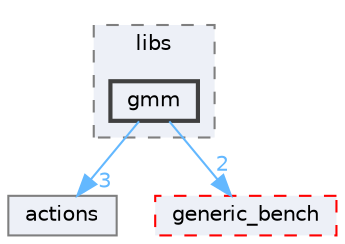 digraph "external/taskflow/3rd-party/eigen-3.3.7/bench/btl/libs/gmm"
{
 // LATEX_PDF_SIZE
  bgcolor="transparent";
  edge [fontname=Helvetica,fontsize=10,labelfontname=Helvetica,labelfontsize=10];
  node [fontname=Helvetica,fontsize=10,shape=box,height=0.2,width=0.4];
  compound=true
  subgraph clusterdir_363e6e8488608242c914f85677b37f06 {
    graph [ bgcolor="#edf0f7", pencolor="grey50", label="libs", fontname=Helvetica,fontsize=10 style="filled,dashed", URL="dir_363e6e8488608242c914f85677b37f06.html",tooltip=""]
  dir_e1637601c9e0ed574d45ed70f4624041 [label="gmm", fillcolor="#edf0f7", color="grey25", style="filled,bold", URL="dir_e1637601c9e0ed574d45ed70f4624041.html",tooltip=""];
  }
  dir_62e7ada8e036e3e9b12b4354b79081d2 [label="actions", fillcolor="#edf0f7", color="grey50", style="filled", URL="dir_62e7ada8e036e3e9b12b4354b79081d2.html",tooltip=""];
  dir_67b07a53b6f43e6e09846caa95aa8959 [label="generic_bench", fillcolor="#edf0f7", color="red", style="filled,dashed", URL="dir_67b07a53b6f43e6e09846caa95aa8959.html",tooltip=""];
  dir_e1637601c9e0ed574d45ed70f4624041->dir_62e7ada8e036e3e9b12b4354b79081d2 [headlabel="3", labeldistance=1.5 headhref="dir_000359_000016.html" href="dir_000359_000016.html" color="steelblue1" fontcolor="steelblue1"];
  dir_e1637601c9e0ed574d45ed70f4624041->dir_67b07a53b6f43e6e09846caa95aa8959 [headlabel="2", labeldistance=1.5 headhref="dir_000359_000347.html" href="dir_000359_000347.html" color="steelblue1" fontcolor="steelblue1"];
}
